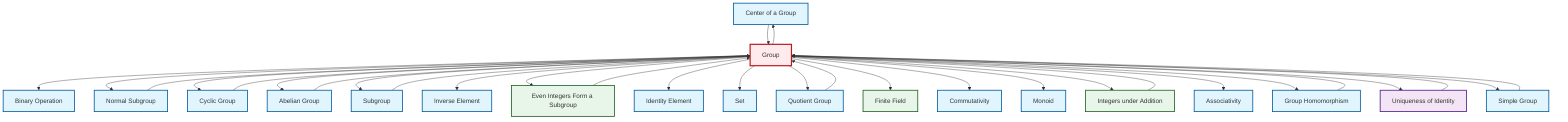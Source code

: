 graph TD
    classDef definition fill:#e1f5fe,stroke:#01579b,stroke-width:2px
    classDef theorem fill:#f3e5f5,stroke:#4a148c,stroke-width:2px
    classDef axiom fill:#fff3e0,stroke:#e65100,stroke-width:2px
    classDef example fill:#e8f5e9,stroke:#1b5e20,stroke-width:2px
    classDef current fill:#ffebee,stroke:#b71c1c,stroke-width:3px
    def-center-of-group["Center of a Group"]:::definition
    def-monoid["Monoid"]:::definition
    def-set["Set"]:::definition
    def-binary-operation["Binary Operation"]:::definition
    def-homomorphism["Group Homomorphism"]:::definition
    def-group["Group"]:::definition
    def-simple-group["Simple Group"]:::definition
    ex-even-integers-subgroup["Even Integers Form a Subgroup"]:::example
    def-commutativity["Commutativity"]:::definition
    def-quotient-group["Quotient Group"]:::definition
    ex-finite-field["Finite Field"]:::example
    ex-integers-addition["Integers under Addition"]:::example
    def-abelian-group["Abelian Group"]:::definition
    def-inverse-element["Inverse Element"]:::definition
    def-associativity["Associativity"]:::definition
    def-cyclic-group["Cyclic Group"]:::definition
    def-identity-element["Identity Element"]:::definition
    def-normal-subgroup["Normal Subgroup"]:::definition
    def-subgroup["Subgroup"]:::definition
    thm-unique-identity["Uniqueness of Identity"]:::theorem
    def-group --> def-binary-operation
    def-group --> def-normal-subgroup
    def-group --> def-cyclic-group
    def-group --> def-abelian-group
    def-group --> def-subgroup
    def-group --> def-inverse-element
    def-group --> ex-even-integers-subgroup
    ex-even-integers-subgroup --> def-group
    ex-integers-addition --> def-group
    def-subgroup --> def-group
    def-group --> def-identity-element
    def-group --> def-set
    def-homomorphism --> def-group
    def-cyclic-group --> def-group
    def-group --> def-quotient-group
    def-group --> ex-finite-field
    def-group --> def-commutativity
    def-normal-subgroup --> def-group
    def-simple-group --> def-group
    def-center-of-group --> def-group
    def-group --> def-monoid
    def-group --> ex-integers-addition
    def-group --> def-associativity
    def-group --> def-homomorphism
    def-group --> def-center-of-group
    def-group --> thm-unique-identity
    def-abelian-group --> def-group
    def-group --> def-simple-group
    def-quotient-group --> def-group
    thm-unique-identity --> def-group
    class def-group current